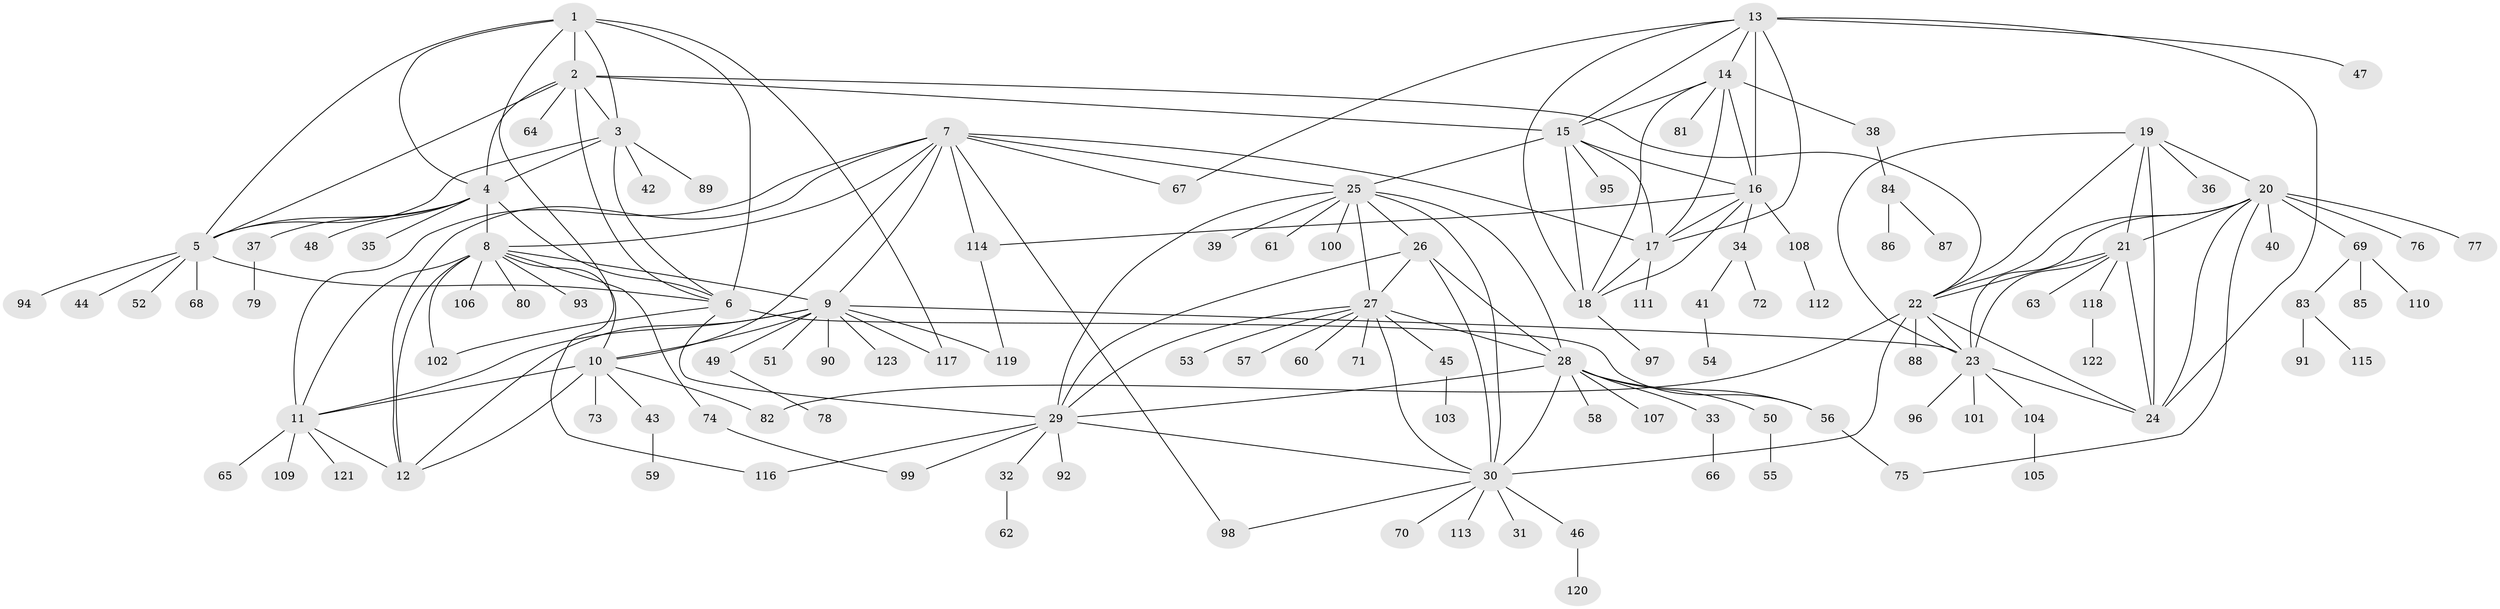 // Generated by graph-tools (version 1.1) at 2025/50/03/09/25 03:50:37]
// undirected, 123 vertices, 189 edges
graph export_dot {
graph [start="1"]
  node [color=gray90,style=filled];
  1;
  2;
  3;
  4;
  5;
  6;
  7;
  8;
  9;
  10;
  11;
  12;
  13;
  14;
  15;
  16;
  17;
  18;
  19;
  20;
  21;
  22;
  23;
  24;
  25;
  26;
  27;
  28;
  29;
  30;
  31;
  32;
  33;
  34;
  35;
  36;
  37;
  38;
  39;
  40;
  41;
  42;
  43;
  44;
  45;
  46;
  47;
  48;
  49;
  50;
  51;
  52;
  53;
  54;
  55;
  56;
  57;
  58;
  59;
  60;
  61;
  62;
  63;
  64;
  65;
  66;
  67;
  68;
  69;
  70;
  71;
  72;
  73;
  74;
  75;
  76;
  77;
  78;
  79;
  80;
  81;
  82;
  83;
  84;
  85;
  86;
  87;
  88;
  89;
  90;
  91;
  92;
  93;
  94;
  95;
  96;
  97;
  98;
  99;
  100;
  101;
  102;
  103;
  104;
  105;
  106;
  107;
  108;
  109;
  110;
  111;
  112;
  113;
  114;
  115;
  116;
  117;
  118;
  119;
  120;
  121;
  122;
  123;
  1 -- 2;
  1 -- 3;
  1 -- 4;
  1 -- 5;
  1 -- 6;
  1 -- 116;
  1 -- 117;
  2 -- 3;
  2 -- 4;
  2 -- 5;
  2 -- 6;
  2 -- 15;
  2 -- 22;
  2 -- 64;
  3 -- 4;
  3 -- 5;
  3 -- 6;
  3 -- 42;
  3 -- 89;
  4 -- 5;
  4 -- 6;
  4 -- 8;
  4 -- 35;
  4 -- 37;
  4 -- 48;
  5 -- 6;
  5 -- 44;
  5 -- 52;
  5 -- 68;
  5 -- 94;
  6 -- 29;
  6 -- 56;
  6 -- 102;
  7 -- 8;
  7 -- 9;
  7 -- 10;
  7 -- 11;
  7 -- 12;
  7 -- 17;
  7 -- 25;
  7 -- 67;
  7 -- 98;
  7 -- 114;
  8 -- 9;
  8 -- 10;
  8 -- 11;
  8 -- 12;
  8 -- 74;
  8 -- 80;
  8 -- 93;
  8 -- 102;
  8 -- 106;
  9 -- 10;
  9 -- 11;
  9 -- 12;
  9 -- 23;
  9 -- 49;
  9 -- 51;
  9 -- 90;
  9 -- 117;
  9 -- 119;
  9 -- 123;
  10 -- 11;
  10 -- 12;
  10 -- 43;
  10 -- 73;
  10 -- 82;
  11 -- 12;
  11 -- 65;
  11 -- 109;
  11 -- 121;
  13 -- 14;
  13 -- 15;
  13 -- 16;
  13 -- 17;
  13 -- 18;
  13 -- 24;
  13 -- 47;
  13 -- 67;
  14 -- 15;
  14 -- 16;
  14 -- 17;
  14 -- 18;
  14 -- 38;
  14 -- 81;
  15 -- 16;
  15 -- 17;
  15 -- 18;
  15 -- 25;
  15 -- 95;
  16 -- 17;
  16 -- 18;
  16 -- 34;
  16 -- 108;
  16 -- 114;
  17 -- 18;
  17 -- 111;
  18 -- 97;
  19 -- 20;
  19 -- 21;
  19 -- 22;
  19 -- 23;
  19 -- 24;
  19 -- 36;
  20 -- 21;
  20 -- 22;
  20 -- 23;
  20 -- 24;
  20 -- 40;
  20 -- 69;
  20 -- 75;
  20 -- 76;
  20 -- 77;
  21 -- 22;
  21 -- 23;
  21 -- 24;
  21 -- 63;
  21 -- 118;
  22 -- 23;
  22 -- 24;
  22 -- 30;
  22 -- 82;
  22 -- 88;
  23 -- 24;
  23 -- 96;
  23 -- 101;
  23 -- 104;
  25 -- 26;
  25 -- 27;
  25 -- 28;
  25 -- 29;
  25 -- 30;
  25 -- 39;
  25 -- 61;
  25 -- 100;
  26 -- 27;
  26 -- 28;
  26 -- 29;
  26 -- 30;
  27 -- 28;
  27 -- 29;
  27 -- 30;
  27 -- 45;
  27 -- 53;
  27 -- 57;
  27 -- 60;
  27 -- 71;
  28 -- 29;
  28 -- 30;
  28 -- 33;
  28 -- 50;
  28 -- 56;
  28 -- 58;
  28 -- 107;
  29 -- 30;
  29 -- 32;
  29 -- 92;
  29 -- 99;
  29 -- 116;
  30 -- 31;
  30 -- 46;
  30 -- 70;
  30 -- 98;
  30 -- 113;
  32 -- 62;
  33 -- 66;
  34 -- 41;
  34 -- 72;
  37 -- 79;
  38 -- 84;
  41 -- 54;
  43 -- 59;
  45 -- 103;
  46 -- 120;
  49 -- 78;
  50 -- 55;
  56 -- 75;
  69 -- 83;
  69 -- 85;
  69 -- 110;
  74 -- 99;
  83 -- 91;
  83 -- 115;
  84 -- 86;
  84 -- 87;
  104 -- 105;
  108 -- 112;
  114 -- 119;
  118 -- 122;
}
